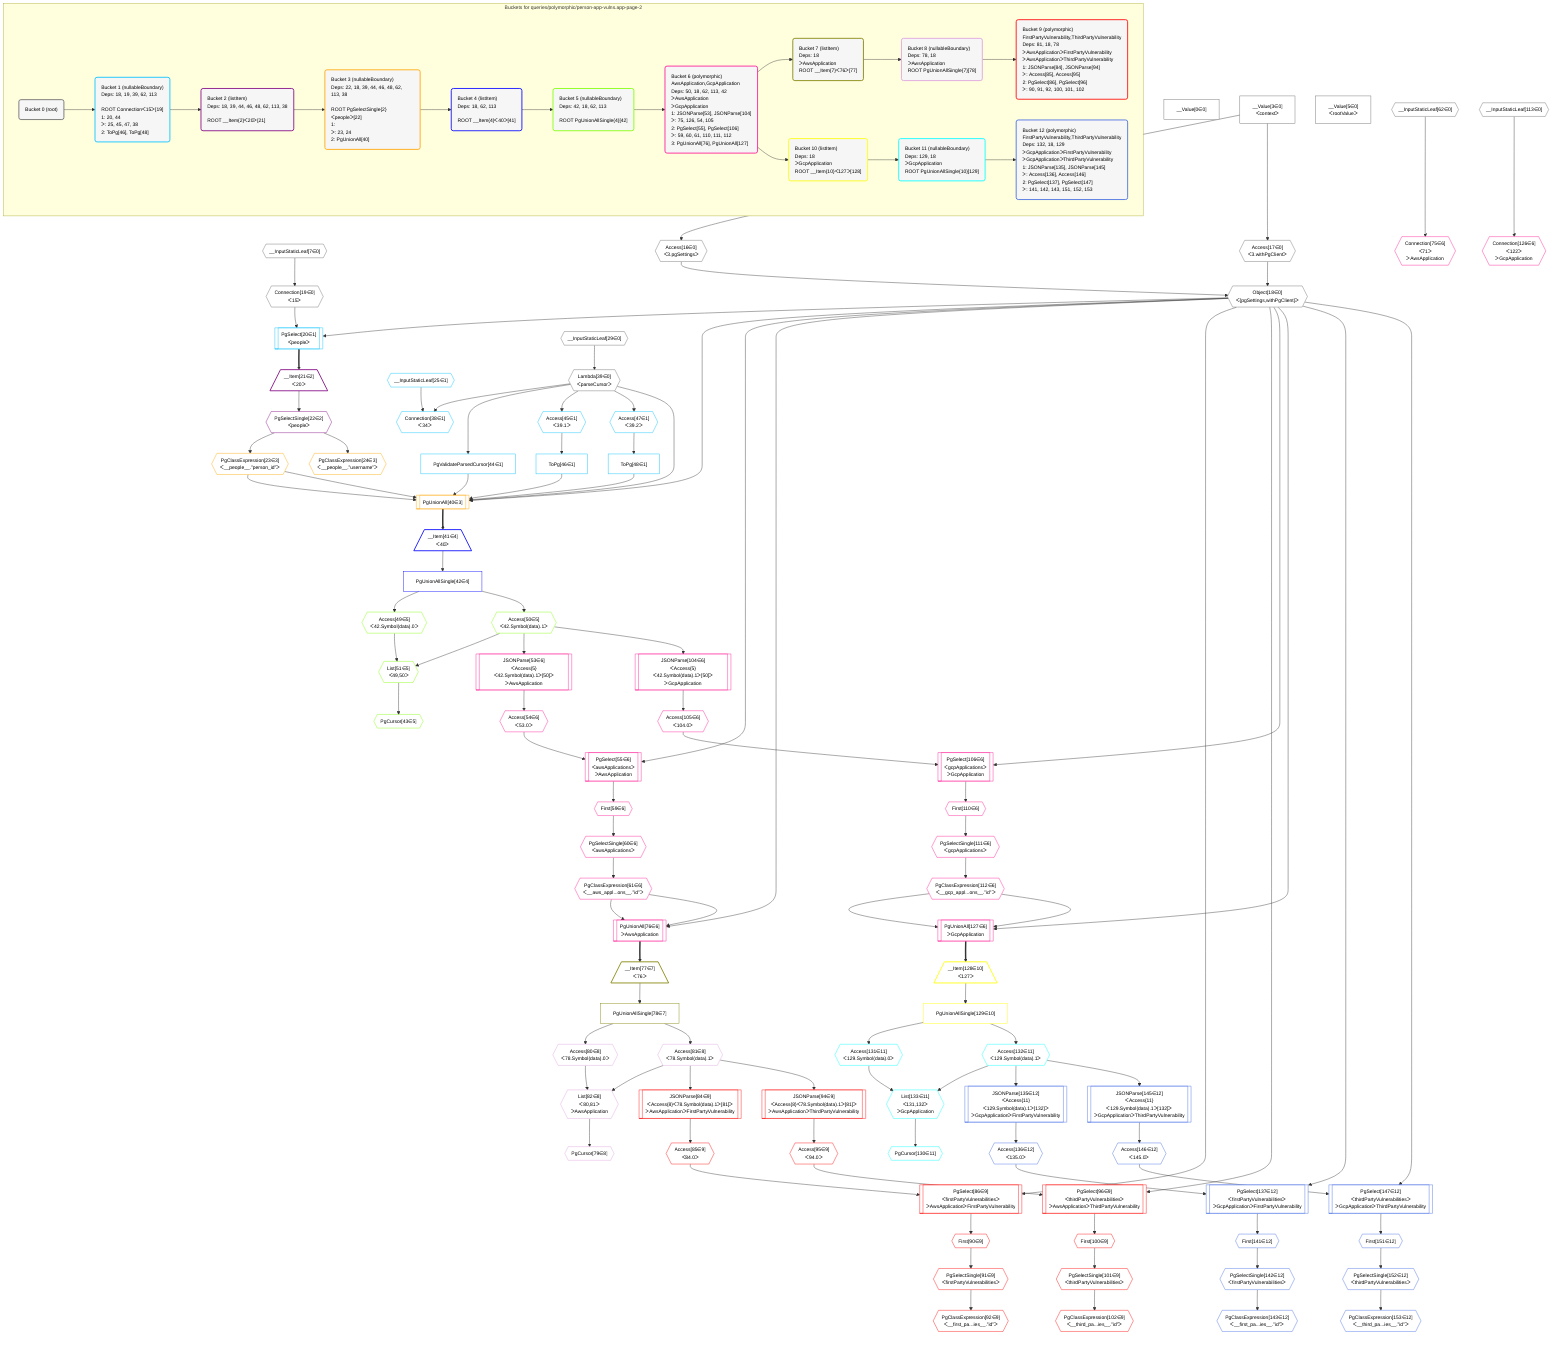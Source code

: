 %%{init: {'themeVariables': { 'fontSize': '12px'}}}%%
graph TD
    classDef path fill:#eee,stroke:#000,color:#000
    classDef plan fill:#fff,stroke-width:1px,color:#000
    classDef itemplan fill:#fff,stroke-width:2px,color:#000
    classDef unbatchedplan fill:#dff,stroke-width:1px,color:#000
    classDef sideeffectplan fill:#fcc,stroke-width:2px,color:#000
    classDef bucket fill:#f6f6f6,color:#000,stroke-width:2px,text-align:left


    %% define steps
    __Value0["__Value[0∈0]"]:::plan
    __Value3["__Value[3∈0]<br />ᐸcontextᐳ"]:::plan
    __Value5["__Value[5∈0]<br />ᐸrootValueᐳ"]:::plan
    __InputStaticLeaf7{{"__InputStaticLeaf[7∈0]"}}:::plan
    Access16{{"Access[16∈0]<br />ᐸ3.pgSettingsᐳ"}}:::plan
    Access17{{"Access[17∈0]<br />ᐸ3.withPgClientᐳ"}}:::plan
    Object18{{"Object[18∈0]<br />ᐸ{pgSettings,withPgClient}ᐳ"}}:::plan
    Connection19{{"Connection[19∈0]<br />ᐸ15ᐳ"}}:::plan
    PgSelect20[["PgSelect[20∈1]<br />ᐸpeopleᐳ"]]:::plan
    __Item21[/"__Item[21∈2]<br />ᐸ20ᐳ"\]:::itemplan
    PgSelectSingle22{{"PgSelectSingle[22∈2]<br />ᐸpeopleᐳ"}}:::plan
    PgClassExpression23{{"PgClassExpression[23∈3]<br />ᐸ__people__.”person_id”ᐳ"}}:::plan
    PgClassExpression24{{"PgClassExpression[24∈3]<br />ᐸ__people__.”username”ᐳ"}}:::plan
    __InputStaticLeaf25{{"__InputStaticLeaf[25∈1]"}}:::plan
    __InputStaticLeaf29{{"__InputStaticLeaf[29∈0]"}}:::plan
    Lambda39{{"Lambda[39∈0]<br />ᐸparseCursorᐳ"}}:::plan
    Connection38{{"Connection[38∈1]<br />ᐸ34ᐳ"}}:::plan
    PgValidateParsedCursor44["PgValidateParsedCursor[44∈1]"]:::plan
    Access45{{"Access[45∈1]<br />ᐸ39.1ᐳ"}}:::plan
    ToPg46["ToPg[46∈1]"]:::plan
    Access47{{"Access[47∈1]<br />ᐸ39.2ᐳ"}}:::plan
    ToPg48["ToPg[48∈1]"]:::plan
    PgUnionAll40[["PgUnionAll[40∈3]"]]:::plan
    __Item41[/"__Item[41∈4]<br />ᐸ40ᐳ"\]:::itemplan
    PgUnionAllSingle42["PgUnionAllSingle[42∈4]"]:::plan
    Access49{{"Access[49∈5]<br />ᐸ42.Symbol(data).0ᐳ"}}:::plan
    Access50{{"Access[50∈5]<br />ᐸ42.Symbol(data).1ᐳ"}}:::plan
    List51{{"List[51∈5]<br />ᐸ49,50ᐳ"}}:::plan
    PgCursor43{{"PgCursor[43∈5]"}}:::plan
    JSONParse53[["JSONParse[53∈6]<br />ᐸAccess{5}ᐸ42.Symbol(data).1ᐳ[50]ᐳ<br />ᐳAwsApplication"]]:::plan
    Access54{{"Access[54∈6]<br />ᐸ53.0ᐳ"}}:::plan
    PgSelect55[["PgSelect[55∈6]<br />ᐸawsApplicationsᐳ<br />ᐳAwsApplication"]]:::plan
    First59{{"First[59∈6]"}}:::plan
    PgSelectSingle60{{"PgSelectSingle[60∈6]<br />ᐸawsApplicationsᐳ"}}:::plan
    PgClassExpression61{{"PgClassExpression[61∈6]<br />ᐸ__aws_appl...ons__.”id”ᐳ"}}:::plan
    __InputStaticLeaf62{{"__InputStaticLeaf[62∈0]"}}:::plan
    Connection75{{"Connection[75∈6]<br />ᐸ71ᐳ<br />ᐳAwsApplication"}}:::plan
    PgUnionAll76[["PgUnionAll[76∈6]<br />ᐳAwsApplication"]]:::plan
    __Item77[/"__Item[77∈7]<br />ᐸ76ᐳ"\]:::itemplan
    PgUnionAllSingle78["PgUnionAllSingle[78∈7]"]:::plan
    Access80{{"Access[80∈8]<br />ᐸ78.Symbol(data).0ᐳ"}}:::plan
    Access81{{"Access[81∈8]<br />ᐸ78.Symbol(data).1ᐳ"}}:::plan
    List82{{"List[82∈8]<br />ᐸ80,81ᐳ<br />ᐳAwsApplication"}}:::plan
    PgCursor79{{"PgCursor[79∈8]"}}:::plan
    JSONParse84[["JSONParse[84∈9]<br />ᐸAccess{8}ᐸ78.Symbol(data).1ᐳ[81]ᐳ<br />ᐳAwsApplicationᐳFirstPartyVulnerability"]]:::plan
    Access85{{"Access[85∈9]<br />ᐸ84.0ᐳ"}}:::plan
    PgSelect86[["PgSelect[86∈9]<br />ᐸfirstPartyVulnerabilitiesᐳ<br />ᐳAwsApplicationᐳFirstPartyVulnerability"]]:::plan
    First90{{"First[90∈9]"}}:::plan
    PgSelectSingle91{{"PgSelectSingle[91∈9]<br />ᐸfirstPartyVulnerabilitiesᐳ"}}:::plan
    PgClassExpression92{{"PgClassExpression[92∈9]<br />ᐸ__first_pa...ies__.”id”ᐳ"}}:::plan
    JSONParse94[["JSONParse[94∈9]<br />ᐸAccess{8}ᐸ78.Symbol(data).1ᐳ[81]ᐳ<br />ᐳAwsApplicationᐳThirdPartyVulnerability"]]:::plan
    Access95{{"Access[95∈9]<br />ᐸ94.0ᐳ"}}:::plan
    PgSelect96[["PgSelect[96∈9]<br />ᐸthirdPartyVulnerabilitiesᐳ<br />ᐳAwsApplicationᐳThirdPartyVulnerability"]]:::plan
    First100{{"First[100∈9]"}}:::plan
    PgSelectSingle101{{"PgSelectSingle[101∈9]<br />ᐸthirdPartyVulnerabilitiesᐳ"}}:::plan
    PgClassExpression102{{"PgClassExpression[102∈9]<br />ᐸ__third_pa...ies__.”id”ᐳ"}}:::plan
    JSONParse104[["JSONParse[104∈6]<br />ᐸAccess{5}ᐸ42.Symbol(data).1ᐳ[50]ᐳ<br />ᐳGcpApplication"]]:::plan
    Access105{{"Access[105∈6]<br />ᐸ104.0ᐳ"}}:::plan
    PgSelect106[["PgSelect[106∈6]<br />ᐸgcpApplicationsᐳ<br />ᐳGcpApplication"]]:::plan
    First110{{"First[110∈6]"}}:::plan
    PgSelectSingle111{{"PgSelectSingle[111∈6]<br />ᐸgcpApplicationsᐳ"}}:::plan
    PgClassExpression112{{"PgClassExpression[112∈6]<br />ᐸ__gcp_appl...ons__.”id”ᐳ"}}:::plan
    __InputStaticLeaf113{{"__InputStaticLeaf[113∈0]"}}:::plan
    Connection126{{"Connection[126∈6]<br />ᐸ122ᐳ<br />ᐳGcpApplication"}}:::plan
    PgUnionAll127[["PgUnionAll[127∈6]<br />ᐳGcpApplication"]]:::plan
    __Item128[/"__Item[128∈10]<br />ᐸ127ᐳ"\]:::itemplan
    PgUnionAllSingle129["PgUnionAllSingle[129∈10]"]:::plan
    Access131{{"Access[131∈11]<br />ᐸ129.Symbol(data).0ᐳ"}}:::plan
    Access132{{"Access[132∈11]<br />ᐸ129.Symbol(data).1ᐳ"}}:::plan
    List133{{"List[133∈11]<br />ᐸ131,132ᐳ<br />ᐳGcpApplication"}}:::plan
    PgCursor130{{"PgCursor[130∈11]"}}:::plan
    JSONParse135[["JSONParse[135∈12]<br />ᐸAccess{11}ᐸ129.Symbol(data).1ᐳ[132]ᐳ<br />ᐳGcpApplicationᐳFirstPartyVulnerability"]]:::plan
    Access136{{"Access[136∈12]<br />ᐸ135.0ᐳ"}}:::plan
    PgSelect137[["PgSelect[137∈12]<br />ᐸfirstPartyVulnerabilitiesᐳ<br />ᐳGcpApplicationᐳFirstPartyVulnerability"]]:::plan
    First141{{"First[141∈12]"}}:::plan
    PgSelectSingle142{{"PgSelectSingle[142∈12]<br />ᐸfirstPartyVulnerabilitiesᐳ"}}:::plan
    PgClassExpression143{{"PgClassExpression[143∈12]<br />ᐸ__first_pa...ies__.”id”ᐳ"}}:::plan
    JSONParse145[["JSONParse[145∈12]<br />ᐸAccess{11}ᐸ129.Symbol(data).1ᐳ[132]ᐳ<br />ᐳGcpApplicationᐳThirdPartyVulnerability"]]:::plan
    Access146{{"Access[146∈12]<br />ᐸ145.0ᐳ"}}:::plan
    PgSelect147[["PgSelect[147∈12]<br />ᐸthirdPartyVulnerabilitiesᐳ<br />ᐳGcpApplicationᐳThirdPartyVulnerability"]]:::plan
    First151{{"First[151∈12]"}}:::plan
    PgSelectSingle152{{"PgSelectSingle[152∈12]<br />ᐸthirdPartyVulnerabilitiesᐳ"}}:::plan
    PgClassExpression153{{"PgClassExpression[153∈12]<br />ᐸ__third_pa...ies__.”id”ᐳ"}}:::plan

    %% plan dependencies
    __Value3 --> Access16
    __Value3 --> Access17
    Access16 & Access17 --> Object18
    __InputStaticLeaf7 --> Connection19
    Object18 & Connection19 --> PgSelect20
    PgSelect20 ==> __Item21
    __Item21 --> PgSelectSingle22
    PgSelectSingle22 --> PgClassExpression23
    PgSelectSingle22 --> PgClassExpression24
    __InputStaticLeaf29 --> Lambda39
    __InputStaticLeaf25 & Lambda39 --> Connection38
    Lambda39 --> PgValidateParsedCursor44
    Lambda39 --> Access45
    Access45 --> ToPg46
    Lambda39 --> Access47
    Access47 --> ToPg48
    Object18 & PgClassExpression23 & PgClassExpression23 & Lambda39 & PgValidateParsedCursor44 & ToPg46 & ToPg48 --> PgUnionAll40
    PgUnionAll40 ==> __Item41
    __Item41 --> PgUnionAllSingle42
    PgUnionAllSingle42 --> Access49
    PgUnionAllSingle42 --> Access50
    Access49 & Access50 --> List51
    List51 --> PgCursor43
    Access50 --> JSONParse53
    JSONParse53 --> Access54
    Object18 & Access54 --> PgSelect55
    PgSelect55 --> First59
    First59 --> PgSelectSingle60
    PgSelectSingle60 --> PgClassExpression61
    __InputStaticLeaf62 --> Connection75
    Object18 & PgClassExpression61 & PgClassExpression61 --> PgUnionAll76
    PgUnionAll76 ==> __Item77
    __Item77 --> PgUnionAllSingle78
    PgUnionAllSingle78 --> Access80
    PgUnionAllSingle78 --> Access81
    Access80 & Access81 --> List82
    List82 --> PgCursor79
    Access81 --> JSONParse84
    JSONParse84 --> Access85
    Object18 & Access85 --> PgSelect86
    PgSelect86 --> First90
    First90 --> PgSelectSingle91
    PgSelectSingle91 --> PgClassExpression92
    Access81 --> JSONParse94
    JSONParse94 --> Access95
    Object18 & Access95 --> PgSelect96
    PgSelect96 --> First100
    First100 --> PgSelectSingle101
    PgSelectSingle101 --> PgClassExpression102
    Access50 --> JSONParse104
    JSONParse104 --> Access105
    Object18 & Access105 --> PgSelect106
    PgSelect106 --> First110
    First110 --> PgSelectSingle111
    PgSelectSingle111 --> PgClassExpression112
    __InputStaticLeaf113 --> Connection126
    Object18 & PgClassExpression112 & PgClassExpression112 --> PgUnionAll127
    PgUnionAll127 ==> __Item128
    __Item128 --> PgUnionAllSingle129
    PgUnionAllSingle129 --> Access131
    PgUnionAllSingle129 --> Access132
    Access131 & Access132 --> List133
    List133 --> PgCursor130
    Access132 --> JSONParse135
    JSONParse135 --> Access136
    Object18 & Access136 --> PgSelect137
    PgSelect137 --> First141
    First141 --> PgSelectSingle142
    PgSelectSingle142 --> PgClassExpression143
    Access132 --> JSONParse145
    JSONParse145 --> Access146
    Object18 & Access146 --> PgSelect147
    PgSelect147 --> First151
    First151 --> PgSelectSingle152
    PgSelectSingle152 --> PgClassExpression153

    subgraph "Buckets for queries/polymorphic/person-app-vulns.app-page-2"
    Bucket0("Bucket 0 (root)"):::bucket
    classDef bucket0 stroke:#696969
    class Bucket0,__Value0,__Value3,__Value5,__InputStaticLeaf7,Access16,Access17,Object18,Connection19,__InputStaticLeaf29,Lambda39,__InputStaticLeaf62,__InputStaticLeaf113 bucket0
    Bucket1("Bucket 1 (nullableBoundary)<br />Deps: 18, 19, 39, 62, 113<br /><br />ROOT Connectionᐸ15ᐳ[19]<br />1: 20, 44<br />ᐳ: 25, 45, 47, 38<br />2: ToPg[46], ToPg[48]"):::bucket
    classDef bucket1 stroke:#00bfff
    class Bucket1,PgSelect20,__InputStaticLeaf25,Connection38,PgValidateParsedCursor44,Access45,ToPg46,Access47,ToPg48 bucket1
    Bucket2("Bucket 2 (listItem)<br />Deps: 18, 39, 44, 46, 48, 62, 113, 38<br /><br />ROOT __Item{2}ᐸ20ᐳ[21]"):::bucket
    classDef bucket2 stroke:#7f007f
    class Bucket2,__Item21,PgSelectSingle22 bucket2
    Bucket3("Bucket 3 (nullableBoundary)<br />Deps: 22, 18, 39, 44, 46, 48, 62, 113, 38<br /><br />ROOT PgSelectSingle{2}ᐸpeopleᐳ[22]<br />1: <br />ᐳ: 23, 24<br />2: PgUnionAll[40]"):::bucket
    classDef bucket3 stroke:#ffa500
    class Bucket3,PgClassExpression23,PgClassExpression24,PgUnionAll40 bucket3
    Bucket4("Bucket 4 (listItem)<br />Deps: 18, 62, 113<br /><br />ROOT __Item{4}ᐸ40ᐳ[41]"):::bucket
    classDef bucket4 stroke:#0000ff
    class Bucket4,__Item41,PgUnionAllSingle42 bucket4
    Bucket5("Bucket 5 (nullableBoundary)<br />Deps: 42, 18, 62, 113<br /><br />ROOT PgUnionAllSingle{4}[42]"):::bucket
    classDef bucket5 stroke:#7fff00
    class Bucket5,PgCursor43,Access49,Access50,List51 bucket5
    Bucket6("Bucket 6 (polymorphic)<br />AwsApplication,GcpApplication<br />Deps: 50, 18, 62, 113, 42<br />ᐳAwsApplication<br />ᐳGcpApplication<br />1: JSONParse[53], JSONParse[104]<br />ᐳ: 75, 126, 54, 105<br />2: PgSelect[55], PgSelect[106]<br />ᐳ: 59, 60, 61, 110, 111, 112<br />3: PgUnionAll[76], PgUnionAll[127]"):::bucket
    classDef bucket6 stroke:#ff1493
    class Bucket6,JSONParse53,Access54,PgSelect55,First59,PgSelectSingle60,PgClassExpression61,Connection75,PgUnionAll76,JSONParse104,Access105,PgSelect106,First110,PgSelectSingle111,PgClassExpression112,Connection126,PgUnionAll127 bucket6
    Bucket7("Bucket 7 (listItem)<br />Deps: 18<br />ᐳAwsApplication<br />ROOT __Item{7}ᐸ76ᐳ[77]"):::bucket
    classDef bucket7 stroke:#808000
    class Bucket7,__Item77,PgUnionAllSingle78 bucket7
    Bucket8("Bucket 8 (nullableBoundary)<br />Deps: 78, 18<br />ᐳAwsApplication<br />ROOT PgUnionAllSingle{7}[78]"):::bucket
    classDef bucket8 stroke:#dda0dd
    class Bucket8,PgCursor79,Access80,Access81,List82 bucket8
    Bucket9("Bucket 9 (polymorphic)<br />FirstPartyVulnerability,ThirdPartyVulnerability<br />Deps: 81, 18, 78<br />ᐳAwsApplicationᐳFirstPartyVulnerability<br />ᐳAwsApplicationᐳThirdPartyVulnerability<br />1: JSONParse[84], JSONParse[94]<br />ᐳ: Access[85], Access[95]<br />2: PgSelect[86], PgSelect[96]<br />ᐳ: 90, 91, 92, 100, 101, 102"):::bucket
    classDef bucket9 stroke:#ff0000
    class Bucket9,JSONParse84,Access85,PgSelect86,First90,PgSelectSingle91,PgClassExpression92,JSONParse94,Access95,PgSelect96,First100,PgSelectSingle101,PgClassExpression102 bucket9
    Bucket10("Bucket 10 (listItem)<br />Deps: 18<br />ᐳGcpApplication<br />ROOT __Item{10}ᐸ127ᐳ[128]"):::bucket
    classDef bucket10 stroke:#ffff00
    class Bucket10,__Item128,PgUnionAllSingle129 bucket10
    Bucket11("Bucket 11 (nullableBoundary)<br />Deps: 129, 18<br />ᐳGcpApplication<br />ROOT PgUnionAllSingle{10}[129]"):::bucket
    classDef bucket11 stroke:#00ffff
    class Bucket11,PgCursor130,Access131,Access132,List133 bucket11
    Bucket12("Bucket 12 (polymorphic)<br />FirstPartyVulnerability,ThirdPartyVulnerability<br />Deps: 132, 18, 129<br />ᐳGcpApplicationᐳFirstPartyVulnerability<br />ᐳGcpApplicationᐳThirdPartyVulnerability<br />1: JSONParse[135], JSONParse[145]<br />ᐳ: Access[136], Access[146]<br />2: PgSelect[137], PgSelect[147]<br />ᐳ: 141, 142, 143, 151, 152, 153"):::bucket
    classDef bucket12 stroke:#4169e1
    class Bucket12,JSONParse135,Access136,PgSelect137,First141,PgSelectSingle142,PgClassExpression143,JSONParse145,Access146,PgSelect147,First151,PgSelectSingle152,PgClassExpression153 bucket12
    Bucket0 --> Bucket1
    Bucket1 --> Bucket2
    Bucket2 --> Bucket3
    Bucket3 --> Bucket4
    Bucket4 --> Bucket5
    Bucket5 --> Bucket6
    Bucket6 --> Bucket7 & Bucket10
    Bucket7 --> Bucket8
    Bucket8 --> Bucket9
    Bucket10 --> Bucket11
    Bucket11 --> Bucket12
    end